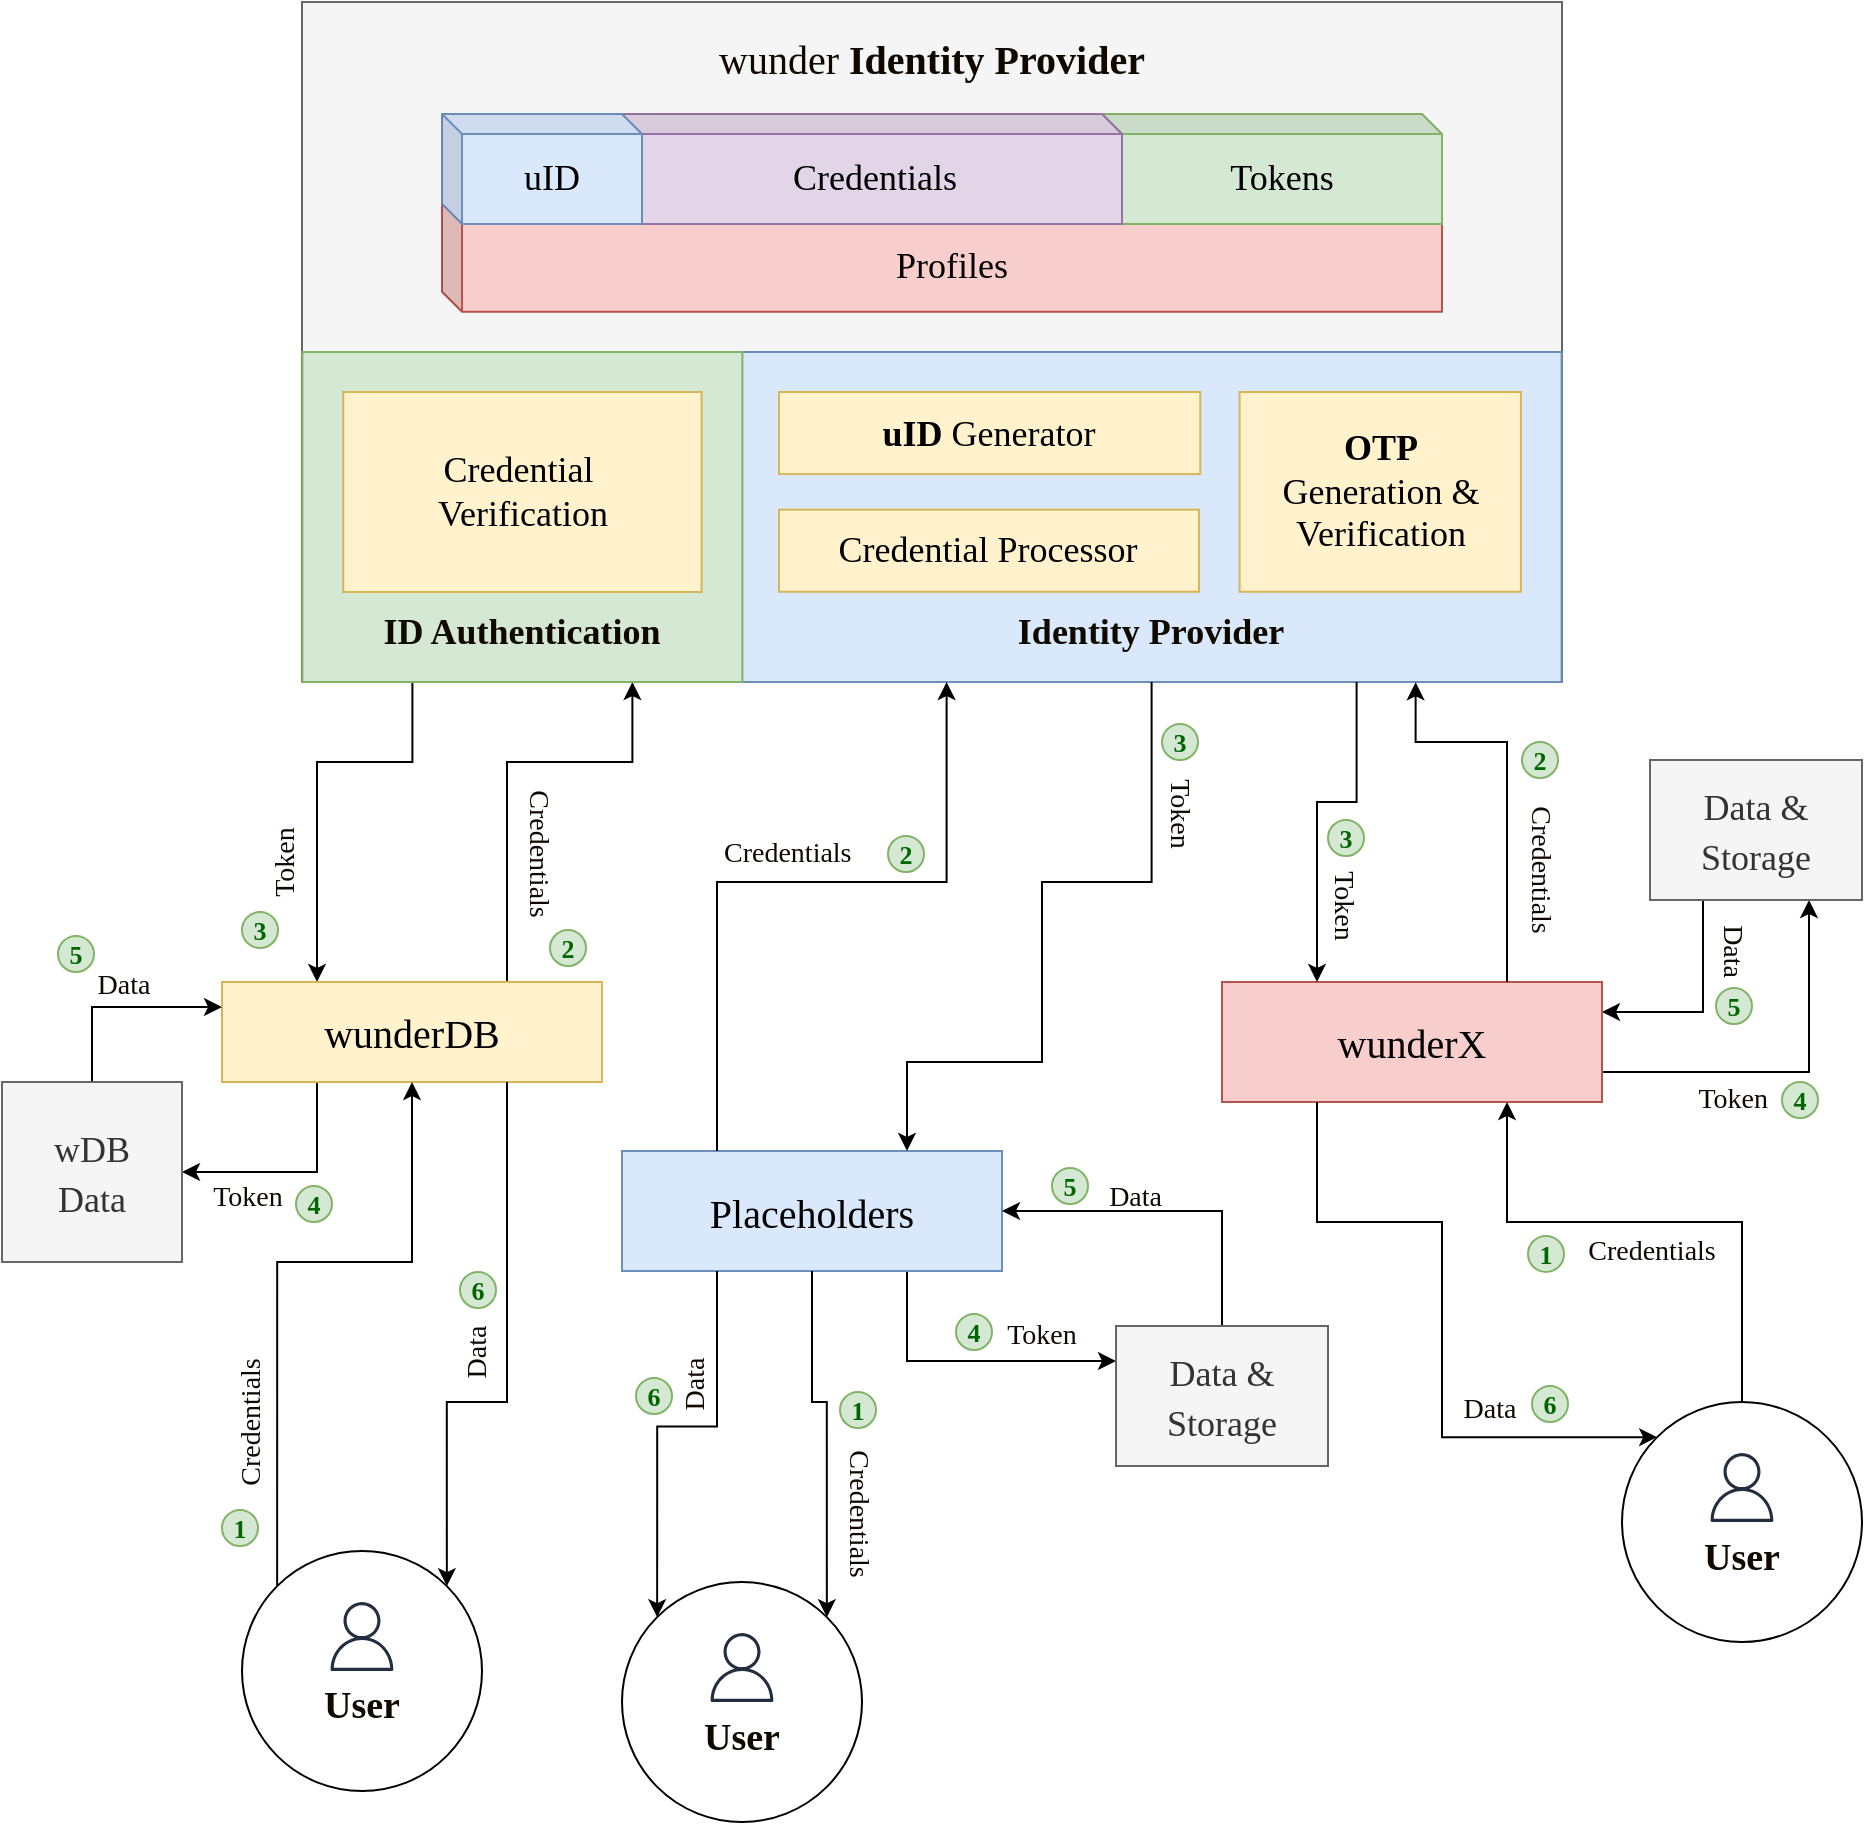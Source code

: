 <mxfile version="15.6.8" type="github">
  <diagram id="ZgDnklnv8hs0AD4zhIGA" name="Page-1">
    <mxGraphModel dx="1038" dy="579" grid="1" gridSize="10" guides="1" tooltips="1" connect="1" arrows="1" fold="1" page="0" pageScale="1" pageWidth="1100" pageHeight="850" background="none" math="0" shadow="0">
      <root>
        <mxCell id="0" />
        <mxCell id="1" parent="0" />
        <mxCell id="tGK0brASN7LOrKUB66ZN-69" style="edgeStyle=orthogonalEdgeStyle;rounded=0;orthogonalLoop=1;jettySize=auto;html=1;exitX=0.75;exitY=0;exitDx=0;exitDy=0;entryX=0.75;entryY=1;entryDx=0;entryDy=0;fontFamily=Work Sans;fontSource=https%3A%2F%2Ffonts.googleapis.com%2Fcss%3Ffamily%3DWork%2BSans;fontSize=20;fontColor=#0F0900;startArrow=none;startFill=0;" parent="1" source="tGK0brASN7LOrKUB66ZN-61" target="tGK0brASN7LOrKUB66ZN-47" edge="1">
          <mxGeometry relative="1" as="geometry">
            <Array as="points">
              <mxPoint x="413" y="450" />
              <mxPoint x="475" y="450" />
            </Array>
          </mxGeometry>
        </mxCell>
        <mxCell id="tGK0brASN7LOrKUB66ZN-75" style="edgeStyle=orthogonalEdgeStyle;rounded=0;orthogonalLoop=1;jettySize=auto;html=1;exitX=0.25;exitY=0;exitDx=0;exitDy=0;entryX=0.25;entryY=1;entryDx=0;entryDy=0;fontFamily=Work Sans;fontSource=https%3A%2F%2Ffonts.googleapis.com%2Fcss%3Ffamily%3DWork%2BSans;fontSize=20;fontColor=#0F0900;startArrow=classic;startFill=1;endArrow=none;endFill=0;" parent="1" source="tGK0brASN7LOrKUB66ZN-61" target="tGK0brASN7LOrKUB66ZN-47" edge="1">
          <mxGeometry relative="1" as="geometry">
            <Array as="points">
              <mxPoint x="318" y="450" />
              <mxPoint x="365" y="450" />
            </Array>
          </mxGeometry>
        </mxCell>
        <mxCell id="tGK0brASN7LOrKUB66ZN-87" style="edgeStyle=orthogonalEdgeStyle;rounded=0;orthogonalLoop=1;jettySize=auto;html=1;exitX=0.25;exitY=1;exitDx=0;exitDy=0;entryX=1;entryY=0.5;entryDx=0;entryDy=0;fontFamily=Work Sans;fontSource=https%3A%2F%2Ffonts.googleapis.com%2Fcss%3Ffamily%3DWork%2BSans;fontSize=14;fontColor=#0F0900;startArrow=none;startFill=0;endArrow=classic;endFill=1;" parent="1" source="tGK0brASN7LOrKUB66ZN-61" target="tGK0brASN7LOrKUB66ZN-86" edge="1">
          <mxGeometry relative="1" as="geometry" />
        </mxCell>
        <mxCell id="tGK0brASN7LOrKUB66ZN-61" value="wunderDB" style="rounded=0;whiteSpace=wrap;html=1;fontFamily=Work Sans;fontSource=https%3A%2F%2Ffonts.googleapis.com%2Fcss%3Ffamily%3DWork%2BSans;fontSize=20;align=center;verticalAlign=middle;fillColor=#fff2cc;strokeColor=#d6b656;" parent="1" vertex="1">
          <mxGeometry x="270" y="560" width="190" height="50" as="geometry" />
        </mxCell>
        <mxCell id="tGK0brASN7LOrKUB66ZN-92" style="edgeStyle=orthogonalEdgeStyle;rounded=0;orthogonalLoop=1;jettySize=auto;html=1;exitX=0.75;exitY=1;exitDx=0;exitDy=0;entryX=0;entryY=0.25;entryDx=0;entryDy=0;fontFamily=Work Sans;fontSource=https%3A%2F%2Ffonts.googleapis.com%2Fcss%3Ffamily%3DWork%2BSans;fontSize=18;fontColor=#0F0900;startArrow=none;startFill=0;endArrow=classic;endFill=1;" parent="1" source="tGK0brASN7LOrKUB66ZN-62" target="tGK0brASN7LOrKUB66ZN-90" edge="1">
          <mxGeometry relative="1" as="geometry" />
        </mxCell>
        <mxCell id="tGK0brASN7LOrKUB66ZN-62" value="Placeholders&lt;span style=&quot;color: rgba(0 , 0 , 0 , 0) ; font-family: monospace ; font-size: 0px&quot;&gt;%3CmxGraphModel%3E%3Croot%3E%3CmxCell%20id%3D%220%22%2F%3E%3CmxCell%20id%3D%221%22%20parent%3D%220%22%2F%3E%3CmxCell%20id%3D%222%22%20value%3D%22wunderDB%22%20style%3D%22rounded%3D0%3BwhiteSpace%3Dwrap%3Bhtml%3D1%3BfontFamily%3DWork%20Sans%3BfontSource%3Dhttps%253A%252F%252Ffonts.googleapis.com%252Fcss%253Ffamily%253DWork%252BSans%3BfontSize%3D20%3BfontColor%3D%230F0900%3Balign%3Dcenter%3BverticalAlign%3Dmiddle%3B%22%20vertex%3D%221%22%20parent%3D%221%22%3E%3CmxGeometry%20x%3D%22160%22%20y%3D%22600%22%20width%3D%22160%22%20height%3D%2260%22%20as%3D%22geometry%22%2F%3E%3C%2FmxCell%3E%3C%2Froot%3E%3C%2FmxGraphModel%3E&lt;/span&gt;" style="rounded=0;whiteSpace=wrap;html=1;fontFamily=Work Sans;fontSource=https%3A%2F%2Ffonts.googleapis.com%2Fcss%3Ffamily%3DWork%2BSans;fontSize=20;align=center;verticalAlign=middle;fillColor=#dae8fc;strokeColor=#6c8ebf;" parent="1" vertex="1">
          <mxGeometry x="470" y="644.5" width="190" height="60" as="geometry" />
        </mxCell>
        <mxCell id="tGK0brASN7LOrKUB66ZN-127" style="edgeStyle=orthogonalEdgeStyle;rounded=0;orthogonalLoop=1;jettySize=auto;html=1;exitX=1;exitY=0.25;exitDx=0;exitDy=0;entryX=0.25;entryY=1;entryDx=0;entryDy=0;fontFamily=Work Sans;fontSource=https%3A%2F%2Ffonts.googleapis.com%2Fcss%3Ffamily%3DWork%2BSans;fontSize=19;fontColor=#0F0900;startArrow=classic;startFill=1;endArrow=none;endFill=0;" parent="1" source="tGK0brASN7LOrKUB66ZN-63" target="tGK0brASN7LOrKUB66ZN-93" edge="1">
          <mxGeometry relative="1" as="geometry" />
        </mxCell>
        <mxCell id="tGK0brASN7LOrKUB66ZN-128" style="edgeStyle=orthogonalEdgeStyle;rounded=0;orthogonalLoop=1;jettySize=auto;html=1;exitX=0.75;exitY=1;exitDx=0;exitDy=0;entryX=1;entryY=0.75;entryDx=0;entryDy=0;fontFamily=Work Sans;fontSource=https%3A%2F%2Ffonts.googleapis.com%2Fcss%3Ffamily%3DWork%2BSans;fontSize=19;fontColor=#0F0900;startArrow=classic;startFill=1;endArrow=none;endFill=0;" parent="1" source="tGK0brASN7LOrKUB66ZN-93" target="tGK0brASN7LOrKUB66ZN-63" edge="1">
          <mxGeometry relative="1" as="geometry" />
        </mxCell>
        <mxCell id="tGK0brASN7LOrKUB66ZN-131" style="edgeStyle=orthogonalEdgeStyle;rounded=0;orthogonalLoop=1;jettySize=auto;html=1;exitX=0.75;exitY=1;exitDx=0;exitDy=0;entryX=0.5;entryY=0;entryDx=0;entryDy=0;fontFamily=Work Sans;fontSource=https%3A%2F%2Ffonts.googleapis.com%2Fcss%3Ffamily%3DWork%2BSans;fontSize=19;fontColor=#0F0900;startArrow=classic;startFill=1;endArrow=none;endFill=0;" parent="1" source="tGK0brASN7LOrKUB66ZN-63" target="tGK0brASN7LOrKUB66ZN-121" edge="1">
          <mxGeometry relative="1" as="geometry">
            <Array as="points">
              <mxPoint x="913" y="680" />
              <mxPoint x="1030" y="680" />
            </Array>
          </mxGeometry>
        </mxCell>
        <mxCell id="tGK0brASN7LOrKUB66ZN-63" value="wunderX" style="rounded=0;whiteSpace=wrap;html=1;fontFamily=Work Sans;fontSource=https%3A%2F%2Ffonts.googleapis.com%2Fcss%3Ffamily%3DWork%2BSans;fontSize=20;align=center;verticalAlign=middle;fillColor=#f8cecc;strokeColor=#b85450;" parent="1" vertex="1">
          <mxGeometry x="770" y="560" width="190" height="60" as="geometry" />
        </mxCell>
        <mxCell id="tGK0brASN7LOrKUB66ZN-76" value="Token" style="text;html=1;strokeColor=none;fillColor=none;align=center;verticalAlign=middle;whiteSpace=wrap;rounded=0;fontFamily=Work Sans;fontSource=https%3A%2F%2Ffonts.googleapis.com%2Fcss%3Ffamily%3DWork%2BSans;fontSize=14;fontColor=#0F0900;rotation=0;direction=east;horizontal=0;fontStyle=0" parent="1" vertex="1">
          <mxGeometry x="287" y="460" width="30" height="80" as="geometry" />
        </mxCell>
        <mxCell id="tGK0brASN7LOrKUB66ZN-78" value="" style="group" parent="1" vertex="1" connectable="0">
          <mxGeometry x="310" y="70" width="630" height="340" as="geometry" />
        </mxCell>
        <mxCell id="tGK0brASN7LOrKUB66ZN-58" value="" style="rounded=0;whiteSpace=wrap;html=1;fontFamily=Work Sans;fontSource=https%3A%2F%2Ffonts.googleapis.com%2Fcss%3Ffamily%3DWork%2BSans;fontSize=18;align=center;verticalAlign=middle;fillColor=#f5f5f5;fontColor=#333333;strokeColor=#666666;" parent="tGK0brASN7LOrKUB66ZN-78" vertex="1">
          <mxGeometry width="630" height="340" as="geometry" />
        </mxCell>
        <mxCell id="tGK0brASN7LOrKUB66ZN-28" value="" style="group" parent="tGK0brASN7LOrKUB66ZN-78" vertex="1" connectable="0">
          <mxGeometry x="70" y="56" width="505" height="100" as="geometry" />
        </mxCell>
        <mxCell id="tGK0brASN7LOrKUB66ZN-2" value="Profiles" style="shape=cube;whiteSpace=wrap;html=1;boundedLbl=1;backgroundOutline=1;darkOpacity=0.05;darkOpacity2=0.1;fontFamily=Work Sans;fontSource=https%3A%2F%2Ffonts.googleapis.com%2Fcss%3Ffamily%3DWork%2BSans;fontSize=18;size=10;fillColor=#f8cecc;strokeColor=#b85450;" parent="tGK0brASN7LOrKUB66ZN-28" vertex="1">
          <mxGeometry y="43.956" width="500.0" height="54.945" as="geometry" />
        </mxCell>
        <mxCell id="tGK0brASN7LOrKUB66ZN-77" value="Tokens" style="shape=cube;whiteSpace=wrap;html=1;boundedLbl=1;backgroundOutline=1;darkOpacity=0.05;darkOpacity2=0.1;fontFamily=Work Sans;fontSource=https%3A%2F%2Ffonts.googleapis.com%2Fcss%3Ffamily%3DWork%2BSans;fontSize=18;size=10;fillColor=#d5e8d4;strokeColor=#82b366;" parent="tGK0brASN7LOrKUB66ZN-28" vertex="1">
          <mxGeometry x="330" width="170" height="54.95" as="geometry" />
        </mxCell>
        <mxCell id="tGK0brASN7LOrKUB66ZN-26" value="Credentials" style="shape=cube;whiteSpace=wrap;html=1;boundedLbl=1;backgroundOutline=1;darkOpacity=0.05;darkOpacity2=0.1;fontFamily=Work Sans;fontSource=https%3A%2F%2Ffonts.googleapis.com%2Fcss%3Ffamily%3DWork%2BSans;fontSize=18;size=10;fillColor=#e1d5e7;strokeColor=#9673a6;" parent="tGK0brASN7LOrKUB66ZN-28" vertex="1">
          <mxGeometry x="83.34" width="256.66" height="54.95" as="geometry" />
        </mxCell>
        <mxCell id="tGK0brASN7LOrKUB66ZN-25" value="uID" style="shape=cube;whiteSpace=wrap;html=1;boundedLbl=1;backgroundOutline=1;darkOpacity=0.05;darkOpacity2=0.1;fontFamily=Work Sans;fontSource=https%3A%2F%2Ffonts.googleapis.com%2Fcss%3Ffamily%3DWork%2BSans;fontSize=18;size=10;fillColor=#dae8fc;strokeColor=#6c8ebf;" parent="tGK0brASN7LOrKUB66ZN-28" vertex="1">
          <mxGeometry width="100" height="54.95" as="geometry" />
        </mxCell>
        <mxCell id="tGK0brASN7LOrKUB66ZN-59" value="wunder &lt;b&gt;Identity Provider&lt;/b&gt;" style="text;html=1;strokeColor=none;fillColor=none;align=center;verticalAlign=middle;whiteSpace=wrap;rounded=0;fontFamily=Work Sans;fontSource=https%3A%2F%2Ffonts.googleapis.com%2Fcss%3Ffamily%3DWork%2BSans;fontSize=20;fontColor=#0F0900;fontStyle=0" parent="tGK0brASN7LOrKUB66ZN-78" vertex="1">
          <mxGeometry x="170" y="13" width="290" height="30" as="geometry" />
        </mxCell>
        <mxCell id="tGK0brASN7LOrKUB66ZN-67" value="" style="group" parent="tGK0brASN7LOrKUB66ZN-78" vertex="1" connectable="0">
          <mxGeometry x="0.2" y="175" width="629.6" height="165" as="geometry" />
        </mxCell>
        <mxCell id="tGK0brASN7LOrKUB66ZN-65" value="" style="group" parent="tGK0brASN7LOrKUB66ZN-67" vertex="1" connectable="0">
          <mxGeometry x="219.6" width="410" height="165" as="geometry" />
        </mxCell>
        <mxCell id="tGK0brASN7LOrKUB66ZN-31" value="" style="rounded=0;whiteSpace=wrap;html=1;fontFamily=Work Sans;fontSource=https%3A%2F%2Ffonts.googleapis.com%2Fcss%3Ffamily%3DWork%2BSans;fontSize=18;align=center;verticalAlign=middle;fillColor=#dae8fc;strokeColor=#6c8ebf;" parent="tGK0brASN7LOrKUB66ZN-65" vertex="1">
          <mxGeometry width="410" height="165" as="geometry" />
        </mxCell>
        <mxCell id="tGK0brASN7LOrKUB66ZN-1" value="&lt;font style=&quot;font-size: 18px&quot;&gt;&lt;b&gt;uID &lt;/b&gt;Generator&lt;/font&gt;" style="rounded=1;whiteSpace=wrap;html=1;fontSize=13;fontFamily=Work Sans;fontSource=https%3A%2F%2Ffonts.googleapis.com%2Fcss%3Ffamily%3DWork%2BSans;fillColor=#fff2cc;strokeColor=#d6b656;arcSize=0;" parent="tGK0brASN7LOrKUB66ZN-65" vertex="1">
          <mxGeometry x="18.68" y="20" width="210.66" height="41.03" as="geometry" />
        </mxCell>
        <mxCell id="tGK0brASN7LOrKUB66ZN-34" value="&lt;span&gt;Credential Processor&lt;/span&gt;" style="rounded=0;whiteSpace=wrap;html=1;fontFamily=Work Sans;fontSource=https%3A%2F%2Ffonts.googleapis.com%2Fcss%3Ffamily%3DWork%2BSans;fontSize=18;align=center;verticalAlign=middle;fillColor=#fff2cc;strokeColor=#d6b656;fontStyle=0" parent="tGK0brASN7LOrKUB66ZN-65" vertex="1">
          <mxGeometry x="18.68" y="78.84" width="210" height="41.03" as="geometry" />
        </mxCell>
        <mxCell id="tGK0brASN7LOrKUB66ZN-36" value="Identity Provider" style="text;html=1;strokeColor=none;fillColor=none;align=center;verticalAlign=middle;whiteSpace=wrap;rounded=0;fontFamily=Work Sans;fontSource=https%3A%2F%2Ffonts.googleapis.com%2Fcss%3Ffamily%3DWork%2BSans;fontSize=18;fontColor=#0F0900;fontStyle=1" parent="tGK0brASN7LOrKUB66ZN-65" vertex="1">
          <mxGeometry x="19.34" y="128.49" width="371.32" height="22.51" as="geometry" />
        </mxCell>
        <mxCell id="tGK0brASN7LOrKUB66ZN-64" value="&lt;span&gt;&lt;b&gt;OTP&lt;br&gt;&lt;/b&gt;Generation &amp;amp; Verification&lt;br&gt;&lt;/span&gt;" style="rounded=0;whiteSpace=wrap;html=1;fontFamily=Work Sans;fontSource=https%3A%2F%2Ffonts.googleapis.com%2Fcss%3Ffamily%3DWork%2BSans;fontSize=18;align=center;verticalAlign=middle;fillColor=#fff2cc;strokeColor=#d6b656;fontStyle=0" parent="tGK0brASN7LOrKUB66ZN-65" vertex="1">
          <mxGeometry x="249" y="20" width="140.66" height="99.87" as="geometry" />
        </mxCell>
        <mxCell id="tGK0brASN7LOrKUB66ZN-66" value="" style="group" parent="tGK0brASN7LOrKUB66ZN-67" vertex="1" connectable="0">
          <mxGeometry width="220" height="165" as="geometry" />
        </mxCell>
        <mxCell id="tGK0brASN7LOrKUB66ZN-47" value="" style="rounded=0;whiteSpace=wrap;html=1;fontFamily=Work Sans;fontSource=https%3A%2F%2Ffonts.googleapis.com%2Fcss%3Ffamily%3DWork%2BSans;fontSize=18;align=center;verticalAlign=middle;fillColor=#d5e8d4;strokeColor=#82b366;" parent="tGK0brASN7LOrKUB66ZN-66" vertex="1">
          <mxGeometry width="220" height="165" as="geometry" />
        </mxCell>
        <mxCell id="tGK0brASN7LOrKUB66ZN-49" value="&lt;span&gt;Credential&amp;nbsp;&lt;br&gt;Verification&lt;br&gt;&lt;/span&gt;" style="rounded=0;whiteSpace=wrap;html=1;fontFamily=Work Sans;fontSource=https%3A%2F%2Ffonts.googleapis.com%2Fcss%3Ffamily%3DWork%2BSans;fontSize=18;align=center;verticalAlign=middle;fillColor=#fff2cc;strokeColor=#d6b656;fontStyle=0" parent="tGK0brASN7LOrKUB66ZN-66" vertex="1">
          <mxGeometry x="20.4" y="20" width="179.2" height="100" as="geometry" />
        </mxCell>
        <mxCell id="tGK0brASN7LOrKUB66ZN-50" value="ID Authentication" style="text;html=1;strokeColor=none;fillColor=none;align=center;verticalAlign=middle;whiteSpace=wrap;rounded=0;fontFamily=Work Sans;fontSource=https%3A%2F%2Ffonts.googleapis.com%2Fcss%3Ffamily%3DWork%2BSans;fontSize=18;fontColor=#0F0900;fontStyle=1" parent="tGK0brASN7LOrKUB66ZN-66" vertex="1">
          <mxGeometry x="18.88" y="128.49" width="182.24" height="22.51" as="geometry" />
        </mxCell>
        <mxCell id="tGK0brASN7LOrKUB66ZN-79" value="Credentials" style="text;html=1;strokeColor=none;fillColor=none;align=center;verticalAlign=middle;whiteSpace=wrap;rounded=0;fontFamily=Work Sans;fontSource=https%3A%2F%2Ffonts.googleapis.com%2Fcss%3Ffamily%3DWork%2BSans;fontSize=14;fontColor=#0F0900;rotation=-180;direction=west;horizontal=0;fontStyle=0;" parent="1" vertex="1">
          <mxGeometry x="413" y="458" width="30" height="76" as="geometry" />
        </mxCell>
        <mxCell id="tGK0brASN7LOrKUB66ZN-80" value="Credentials" style="text;html=1;strokeColor=none;fillColor=none;align=left;verticalAlign=middle;whiteSpace=wrap;rounded=0;fontFamily=Work Sans;fontSource=https%3A%2F%2Ffonts.googleapis.com%2Fcss%3Ffamily%3DWork%2BSans;fontSize=14;fontColor=#0F0900;rotation=90;direction=west;horizontal=0;fontStyle=0;" parent="1" vertex="1">
          <mxGeometry x="554" y="446" width="30" height="100" as="geometry" />
        </mxCell>
        <mxCell id="tGK0brASN7LOrKUB66ZN-81" value="Token" style="text;html=1;strokeColor=none;fillColor=none;align=center;verticalAlign=middle;whiteSpace=wrap;rounded=0;fontFamily=Work Sans;fontSource=https%3A%2F%2Ffonts.googleapis.com%2Fcss%3Ffamily%3DWork%2BSans;fontSize=14;fontColor=#0F0900;rotation=-180;direction=east;horizontal=0;fontStyle=0" parent="1" vertex="1">
          <mxGeometry x="734" y="446" width="30" height="59" as="geometry" />
        </mxCell>
        <mxCell id="tGK0brASN7LOrKUB66ZN-84" value="Token" style="text;html=1;strokeColor=none;fillColor=none;align=center;verticalAlign=middle;whiteSpace=wrap;rounded=0;fontFamily=Work Sans;fontSource=https%3A%2F%2Ffonts.googleapis.com%2Fcss%3Ffamily%3DWork%2BSans;fontSize=14;fontColor=#0F0900;rotation=-180;direction=east;horizontal=0;fontStyle=0" parent="1" vertex="1">
          <mxGeometry x="816" y="492" width="30" height="59" as="geometry" />
        </mxCell>
        <mxCell id="tGK0brASN7LOrKUB66ZN-85" value="Credentials" style="text;html=1;strokeColor=none;fillColor=none;align=center;verticalAlign=middle;whiteSpace=wrap;rounded=0;fontFamily=Work Sans;fontSource=https%3A%2F%2Ffonts.googleapis.com%2Fcss%3Ffamily%3DWork%2BSans;fontSize=14;fontColor=#0F0900;rotation=-180;direction=west;horizontal=0;fontStyle=0;" parent="1" vertex="1">
          <mxGeometry x="914" y="462" width="30" height="84" as="geometry" />
        </mxCell>
        <mxCell id="tGK0brASN7LOrKUB66ZN-89" style="edgeStyle=orthogonalEdgeStyle;rounded=0;orthogonalLoop=1;jettySize=auto;html=1;exitX=0.5;exitY=0;exitDx=0;exitDy=0;entryX=0;entryY=0.25;entryDx=0;entryDy=0;fontFamily=Work Sans;fontSource=https%3A%2F%2Ffonts.googleapis.com%2Fcss%3Ffamily%3DWork%2BSans;fontSize=14;fontColor=#0F0900;startArrow=none;startFill=0;endArrow=classic;endFill=1;" parent="1" source="tGK0brASN7LOrKUB66ZN-86" target="tGK0brASN7LOrKUB66ZN-61" edge="1">
          <mxGeometry relative="1" as="geometry" />
        </mxCell>
        <mxCell id="tGK0brASN7LOrKUB66ZN-86" value="&lt;font style=&quot;font-size: 18px&quot;&gt;wDB&lt;br&gt;Data&lt;/font&gt;" style="rounded=0;whiteSpace=wrap;html=1;fontFamily=Work Sans;fontSource=https%3A%2F%2Ffonts.googleapis.com%2Fcss%3Ffamily%3DWork%2BSans;fontSize=20;align=center;verticalAlign=middle;fillColor=#f5f5f5;strokeColor=#666666;fontColor=#333333;" parent="1" vertex="1">
          <mxGeometry x="160" y="610" width="90" height="90" as="geometry" />
        </mxCell>
        <mxCell id="tGK0brASN7LOrKUB66ZN-91" style="edgeStyle=orthogonalEdgeStyle;rounded=0;orthogonalLoop=1;jettySize=auto;html=1;exitX=0.5;exitY=0;exitDx=0;exitDy=0;entryX=1;entryY=0.5;entryDx=0;entryDy=0;fontFamily=Work Sans;fontSource=https%3A%2F%2Ffonts.googleapis.com%2Fcss%3Ffamily%3DWork%2BSans;fontSize=18;fontColor=#0F0900;startArrow=none;startFill=0;endArrow=classic;endFill=1;" parent="1" source="tGK0brASN7LOrKUB66ZN-90" target="tGK0brASN7LOrKUB66ZN-62" edge="1">
          <mxGeometry relative="1" as="geometry" />
        </mxCell>
        <mxCell id="tGK0brASN7LOrKUB66ZN-90" value="&lt;span style=&quot;font-size: 18px&quot;&gt;Data &amp;amp;&lt;br&gt;Storage&lt;br&gt;&lt;/span&gt;" style="rounded=0;whiteSpace=wrap;html=1;fontFamily=Work Sans;fontSource=https%3A%2F%2Ffonts.googleapis.com%2Fcss%3Ffamily%3DWork%2BSans;fontSize=20;align=center;verticalAlign=middle;fillColor=#f5f5f5;strokeColor=#666666;fontColor=#333333;" parent="1" vertex="1">
          <mxGeometry x="717" y="732" width="106" height="70" as="geometry" />
        </mxCell>
        <mxCell id="tGK0brASN7LOrKUB66ZN-93" value="&lt;span style=&quot;font-size: 18px&quot;&gt;Data &amp;amp;&lt;br&gt;Storage&lt;br&gt;&lt;/span&gt;" style="rounded=0;whiteSpace=wrap;html=1;fontFamily=Work Sans;fontSource=https%3A%2F%2Ffonts.googleapis.com%2Fcss%3Ffamily%3DWork%2BSans;fontSize=20;align=center;verticalAlign=middle;fillColor=#f5f5f5;strokeColor=#666666;fontColor=#333333;" parent="1" vertex="1">
          <mxGeometry x="984" y="449" width="106" height="70" as="geometry" />
        </mxCell>
        <mxCell id="tGK0brASN7LOrKUB66ZN-98" style="edgeStyle=orthogonalEdgeStyle;rounded=0;orthogonalLoop=1;jettySize=auto;html=1;exitX=0;exitY=0;exitDx=0;exitDy=0;entryX=0.5;entryY=1;entryDx=0;entryDy=0;fontFamily=Work Sans;fontSource=https%3A%2F%2Ffonts.googleapis.com%2Fcss%3Ffamily%3DWork%2BSans;fontSize=18;fontColor=#0F0900;startArrow=none;startFill=0;endArrow=classic;endFill=1;" parent="1" source="tGK0brASN7LOrKUB66ZN-96" target="tGK0brASN7LOrKUB66ZN-61" edge="1">
          <mxGeometry relative="1" as="geometry">
            <Array as="points">
              <mxPoint x="298" y="700" />
              <mxPoint x="365" y="700" />
            </Array>
          </mxGeometry>
        </mxCell>
        <mxCell id="tGK0brASN7LOrKUB66ZN-100" style="edgeStyle=orthogonalEdgeStyle;rounded=0;orthogonalLoop=1;jettySize=auto;html=1;exitX=1;exitY=0;exitDx=0;exitDy=0;entryX=0.75;entryY=1;entryDx=0;entryDy=0;fontFamily=Work Sans;fontSource=https%3A%2F%2Ffonts.googleapis.com%2Fcss%3Ffamily%3DWork%2BSans;fontSize=18;fontColor=#0F0900;startArrow=classic;startFill=1;endArrow=none;endFill=0;" parent="1" source="tGK0brASN7LOrKUB66ZN-96" target="tGK0brASN7LOrKUB66ZN-61" edge="1">
          <mxGeometry relative="1" as="geometry">
            <Array as="points">
              <mxPoint x="382" y="770" />
              <mxPoint x="413" y="770" />
            </Array>
          </mxGeometry>
        </mxCell>
        <mxCell id="tGK0brASN7LOrKUB66ZN-104" value="Credentials" style="text;html=1;strokeColor=none;fillColor=none;align=center;verticalAlign=middle;whiteSpace=wrap;rounded=0;fontFamily=Work Sans;fontSource=https%3A%2F%2Ffonts.googleapis.com%2Fcss%3Ffamily%3DWork%2BSans;fontSize=14;fontColor=#0F0900;rotation=0;direction=west;horizontal=0;fontStyle=0;" parent="1" vertex="1">
          <mxGeometry x="270" y="730" width="30" height="100" as="geometry" />
        </mxCell>
        <mxCell id="tGK0brASN7LOrKUB66ZN-105" value="Token" style="text;html=1;strokeColor=none;fillColor=none;align=center;verticalAlign=middle;whiteSpace=wrap;rounded=0;fontFamily=Work Sans;fontSource=https%3A%2F%2Ffonts.googleapis.com%2Fcss%3Ffamily%3DWork%2BSans;fontSize=14;fontColor=#0F0900;rotation=90;direction=east;horizontal=0;fontStyle=0" parent="1" vertex="1">
          <mxGeometry x="268" y="644" width="30" height="48" as="geometry" />
        </mxCell>
        <mxCell id="tGK0brASN7LOrKUB66ZN-106" value="Data" style="text;html=1;strokeColor=none;fillColor=none;align=center;verticalAlign=middle;whiteSpace=wrap;rounded=0;fontFamily=Work Sans;fontSource=https%3A%2F%2Ffonts.googleapis.com%2Fcss%3Ffamily%3DWork%2BSans;fontSize=14;fontColor=#0F0900;rotation=0;direction=west;horizontal=0;fontStyle=0;" parent="1" vertex="1">
          <mxGeometry x="383" y="720" width="30" height="50" as="geometry" />
        </mxCell>
        <mxCell id="tGK0brASN7LOrKUB66ZN-107" value="Data" style="text;html=1;strokeColor=none;fillColor=none;align=center;verticalAlign=middle;whiteSpace=wrap;rounded=0;fontFamily=Work Sans;fontSource=https%3A%2F%2Ffonts.googleapis.com%2Fcss%3Ffamily%3DWork%2BSans;fontSize=14;fontColor=#0F0900;rotation=90;direction=west;horizontal=0;fontStyle=0;" parent="1" vertex="1">
          <mxGeometry x="206" y="537" width="30" height="50" as="geometry" />
        </mxCell>
        <mxCell id="tGK0brASN7LOrKUB66ZN-108" value="" style="group" parent="1" vertex="1" connectable="0">
          <mxGeometry x="280" y="844.5" width="120" height="120" as="geometry" />
        </mxCell>
        <mxCell id="tGK0brASN7LOrKUB66ZN-96" value="" style="ellipse;whiteSpace=wrap;html=1;aspect=fixed;fontFamily=Work Sans;fontSource=https%3A%2F%2Ffonts.googleapis.com%2Fcss%3Ffamily%3DWork%2BSans;fontSize=18;fontColor=#0F0900;align=center;verticalAlign=middle;" parent="tGK0brASN7LOrKUB66ZN-108" vertex="1">
          <mxGeometry width="120" height="120" as="geometry" />
        </mxCell>
        <mxCell id="tGK0brASN7LOrKUB66ZN-97" value="" style="sketch=0;outlineConnect=0;fontColor=#232F3E;gradientColor=none;fillColor=#232F3E;strokeColor=none;dashed=0;verticalLabelPosition=bottom;verticalAlign=top;align=center;html=1;fontSize=12;fontStyle=0;aspect=fixed;pointerEvents=1;shape=mxgraph.aws4.user;fontFamily=Work Sans;fontSource=https%3A%2F%2Ffonts.googleapis.com%2Fcss%3Ffamily%3DWork%2BSans;" parent="tGK0brASN7LOrKUB66ZN-108" vertex="1">
          <mxGeometry x="42.75" y="25.5" width="34.5" height="34.5" as="geometry" />
        </mxCell>
        <mxCell id="tGK0brASN7LOrKUB66ZN-102" value="User" style="text;html=1;strokeColor=none;fillColor=none;align=center;verticalAlign=middle;whiteSpace=wrap;rounded=0;fontFamily=Work Sans;fontSource=https%3A%2F%2Ffonts.googleapis.com%2Fcss%3Ffamily%3DWork%2BSans;fontSize=19;fontColor=#0F0900;fontStyle=1" parent="tGK0brASN7LOrKUB66ZN-108" vertex="1">
          <mxGeometry x="30" y="62.5" width="60" height="30" as="geometry" />
        </mxCell>
        <mxCell id="tGK0brASN7LOrKUB66ZN-109" value="" style="group" parent="1" vertex="1" connectable="0">
          <mxGeometry x="470" y="860" width="120" height="120" as="geometry" />
        </mxCell>
        <mxCell id="tGK0brASN7LOrKUB66ZN-110" value="" style="ellipse;whiteSpace=wrap;html=1;aspect=fixed;fontFamily=Work Sans;fontSource=https%3A%2F%2Ffonts.googleapis.com%2Fcss%3Ffamily%3DWork%2BSans;fontSize=18;fontColor=#0F0900;align=center;verticalAlign=middle;" parent="tGK0brASN7LOrKUB66ZN-109" vertex="1">
          <mxGeometry width="120" height="120" as="geometry" />
        </mxCell>
        <mxCell id="tGK0brASN7LOrKUB66ZN-111" value="" style="sketch=0;outlineConnect=0;fontColor=#232F3E;gradientColor=none;fillColor=#232F3E;strokeColor=none;dashed=0;verticalLabelPosition=bottom;verticalAlign=top;align=center;html=1;fontSize=12;fontStyle=0;aspect=fixed;pointerEvents=1;shape=mxgraph.aws4.user;fontFamily=Work Sans;fontSource=https%3A%2F%2Ffonts.googleapis.com%2Fcss%3Ffamily%3DWork%2BSans;" parent="tGK0brASN7LOrKUB66ZN-109" vertex="1">
          <mxGeometry x="42.75" y="25.5" width="34.5" height="34.5" as="geometry" />
        </mxCell>
        <mxCell id="tGK0brASN7LOrKUB66ZN-112" value="User" style="text;html=1;strokeColor=none;fillColor=none;align=center;verticalAlign=middle;whiteSpace=wrap;rounded=0;fontFamily=Work Sans;fontSource=https%3A%2F%2Ffonts.googleapis.com%2Fcss%3Ffamily%3DWork%2BSans;fontSize=19;fontColor=#0F0900;fontStyle=1" parent="tGK0brASN7LOrKUB66ZN-109" vertex="1">
          <mxGeometry x="30" y="62.5" width="60" height="30" as="geometry" />
        </mxCell>
        <mxCell id="tGK0brASN7LOrKUB66ZN-113" style="edgeStyle=orthogonalEdgeStyle;rounded=0;orthogonalLoop=1;jettySize=auto;html=1;exitX=0;exitY=0;exitDx=0;exitDy=0;entryX=0.25;entryY=1;entryDx=0;entryDy=0;fontFamily=Work Sans;fontSource=https%3A%2F%2Ffonts.googleapis.com%2Fcss%3Ffamily%3DWork%2BSans;fontSize=19;fontColor=#0F0900;startArrow=classic;startFill=1;endArrow=none;endFill=0;" parent="1" source="tGK0brASN7LOrKUB66ZN-110" target="tGK0brASN7LOrKUB66ZN-62" edge="1">
          <mxGeometry relative="1" as="geometry" />
        </mxCell>
        <mxCell id="tGK0brASN7LOrKUB66ZN-115" value="Credentials" style="text;html=1;strokeColor=none;fillColor=none;align=center;verticalAlign=middle;whiteSpace=wrap;rounded=0;fontFamily=Work Sans;fontSource=https%3A%2F%2Ffonts.googleapis.com%2Fcss%3Ffamily%3DWork%2BSans;fontSize=14;fontColor=#0F0900;rotation=-180;direction=west;horizontal=0;fontStyle=0;" parent="1" vertex="1">
          <mxGeometry x="573" y="781" width="30" height="90" as="geometry" />
        </mxCell>
        <mxCell id="tGK0brASN7LOrKUB66ZN-116" value="Data" style="text;html=1;strokeColor=none;fillColor=none;align=center;verticalAlign=middle;whiteSpace=wrap;rounded=0;fontFamily=Work Sans;fontSource=https%3A%2F%2Ffonts.googleapis.com%2Fcss%3Ffamily%3DWork%2BSans;fontSize=14;fontColor=#0F0900;rotation=0;direction=west;horizontal=0;fontStyle=0;" parent="1" vertex="1">
          <mxGeometry x="492" y="736" width="30" height="50" as="geometry" />
        </mxCell>
        <mxCell id="tGK0brASN7LOrKUB66ZN-117" value="Data" style="text;html=1;strokeColor=none;fillColor=none;align=right;verticalAlign=middle;whiteSpace=wrap;rounded=0;fontFamily=Work Sans;fontSource=https%3A%2F%2Ffonts.googleapis.com%2Fcss%3Ffamily%3DWork%2BSans;fontSize=14;fontColor=#0F0900;rotation=90;direction=west;horizontal=0;fontStyle=0;" parent="1" vertex="1">
          <mxGeometry x="708" y="649" width="30" height="37" as="geometry" />
        </mxCell>
        <mxCell id="tGK0brASN7LOrKUB66ZN-119" value="Token" style="text;html=1;strokeColor=none;fillColor=none;align=center;verticalAlign=middle;whiteSpace=wrap;rounded=0;fontFamily=Work Sans;fontSource=https%3A%2F%2Ffonts.googleapis.com%2Fcss%3Ffamily%3DWork%2BSans;fontSize=14;fontColor=#0F0900;rotation=90;direction=east;horizontal=0;fontStyle=0" parent="1" vertex="1">
          <mxGeometry x="665" y="712" width="30" height="50" as="geometry" />
        </mxCell>
        <mxCell id="tGK0brASN7LOrKUB66ZN-120" value="" style="group" parent="1" vertex="1" connectable="0">
          <mxGeometry x="970" y="770" width="120" height="120" as="geometry" />
        </mxCell>
        <mxCell id="tGK0brASN7LOrKUB66ZN-121" value="" style="ellipse;whiteSpace=wrap;html=1;aspect=fixed;fontFamily=Work Sans;fontSource=https%3A%2F%2Ffonts.googleapis.com%2Fcss%3Ffamily%3DWork%2BSans;fontSize=18;fontColor=#0F0900;align=center;verticalAlign=middle;" parent="tGK0brASN7LOrKUB66ZN-120" vertex="1">
          <mxGeometry width="120" height="120" as="geometry" />
        </mxCell>
        <mxCell id="tGK0brASN7LOrKUB66ZN-122" value="" style="sketch=0;outlineConnect=0;fontColor=#232F3E;gradientColor=none;fillColor=#232F3E;strokeColor=none;dashed=0;verticalLabelPosition=bottom;verticalAlign=top;align=center;html=1;fontSize=12;fontStyle=0;aspect=fixed;pointerEvents=1;shape=mxgraph.aws4.user;fontFamily=Work Sans;fontSource=https%3A%2F%2Ffonts.googleapis.com%2Fcss%3Ffamily%3DWork%2BSans;" parent="tGK0brASN7LOrKUB66ZN-120" vertex="1">
          <mxGeometry x="42.75" y="25.5" width="34.5" height="34.5" as="geometry" />
        </mxCell>
        <mxCell id="tGK0brASN7LOrKUB66ZN-123" value="User" style="text;html=1;strokeColor=none;fillColor=none;align=center;verticalAlign=middle;whiteSpace=wrap;rounded=0;fontFamily=Work Sans;fontSource=https%3A%2F%2Ffonts.googleapis.com%2Fcss%3Ffamily%3DWork%2BSans;fontSize=19;fontColor=#0F0900;fontStyle=1" parent="tGK0brASN7LOrKUB66ZN-120" vertex="1">
          <mxGeometry x="30" y="62.5" width="60" height="30" as="geometry" />
        </mxCell>
        <mxCell id="tGK0brASN7LOrKUB66ZN-124" style="edgeStyle=orthogonalEdgeStyle;rounded=0;orthogonalLoop=1;jettySize=auto;html=1;exitX=0;exitY=0;exitDx=0;exitDy=0;entryX=0.25;entryY=1;entryDx=0;entryDy=0;fontFamily=Work Sans;fontSource=https%3A%2F%2Ffonts.googleapis.com%2Fcss%3Ffamily%3DWork%2BSans;fontSize=19;fontColor=#0F0900;startArrow=classic;startFill=1;endArrow=none;endFill=0;" parent="1" source="tGK0brASN7LOrKUB66ZN-121" target="tGK0brASN7LOrKUB66ZN-63" edge="1">
          <mxGeometry relative="1" as="geometry">
            <Array as="points">
              <mxPoint x="880" y="788" />
              <mxPoint x="880" y="680" />
              <mxPoint x="818" y="680" />
            </Array>
          </mxGeometry>
        </mxCell>
        <mxCell id="tGK0brASN7LOrKUB66ZN-129" value="Data" style="text;html=1;strokeColor=none;fillColor=none;align=right;verticalAlign=middle;whiteSpace=wrap;rounded=0;fontFamily=Work Sans;fontSource=https%3A%2F%2Ffonts.googleapis.com%2Fcss%3Ffamily%3DWork%2BSans;fontSize=14;fontColor=#0F0900;rotation=-180;direction=west;horizontal=0;fontStyle=0;" parent="1" vertex="1">
          <mxGeometry x="1010" y="527" width="30" height="33" as="geometry" />
        </mxCell>
        <mxCell id="tGK0brASN7LOrKUB66ZN-132" value="Token" style="text;html=1;strokeColor=none;fillColor=none;align=right;verticalAlign=middle;whiteSpace=wrap;rounded=0;fontFamily=Work Sans;fontSource=https%3A%2F%2Ffonts.googleapis.com%2Fcss%3Ffamily%3DWork%2BSans;fontSize=14;fontColor=#0F0900;rotation=90;direction=east;horizontal=0;fontStyle=0" parent="1" vertex="1">
          <mxGeometry x="1000" y="589" width="30" height="60" as="geometry" />
        </mxCell>
        <mxCell id="tGK0brASN7LOrKUB66ZN-133" value="Credentials" style="text;html=1;strokeColor=none;fillColor=none;align=center;verticalAlign=middle;whiteSpace=wrap;rounded=0;fontFamily=Work Sans;fontSource=https%3A%2F%2Ffonts.googleapis.com%2Fcss%3Ffamily%3DWork%2BSans;fontSize=14;fontColor=#0F0900;rotation=90;direction=west;horizontal=0;fontStyle=0;" parent="1" vertex="1">
          <mxGeometry x="970" y="650" width="30" height="90" as="geometry" />
        </mxCell>
        <mxCell id="tGK0brASN7LOrKUB66ZN-134" value="Data" style="text;html=1;strokeColor=none;fillColor=none;align=center;verticalAlign=middle;whiteSpace=wrap;rounded=0;fontFamily=Work Sans;fontSource=https%3A%2F%2Ffonts.googleapis.com%2Fcss%3Ffamily%3DWork%2BSans;fontSize=14;fontColor=#0F0900;rotation=90;direction=west;horizontal=0;fontStyle=0;" parent="1" vertex="1">
          <mxGeometry x="889" y="749" width="30" height="50" as="geometry" />
        </mxCell>
        <mxCell id="tGK0brASN7LOrKUB66ZN-70" style="edgeStyle=orthogonalEdgeStyle;rounded=0;orthogonalLoop=1;jettySize=auto;html=1;exitX=0.5;exitY=1;exitDx=0;exitDy=0;fontFamily=Work Sans;fontSource=https%3A%2F%2Ffonts.googleapis.com%2Fcss%3Ffamily%3DWork%2BSans;fontSize=20;fontColor=#0F0900;startArrow=none;startFill=0;entryX=0.75;entryY=0;entryDx=0;entryDy=0;" parent="1" source="tGK0brASN7LOrKUB66ZN-31" target="tGK0brASN7LOrKUB66ZN-62" edge="1">
          <mxGeometry relative="1" as="geometry">
            <mxPoint x="540" y="460" as="sourcePoint" />
            <Array as="points">
              <mxPoint x="735" y="510" />
              <mxPoint x="680" y="510" />
              <mxPoint x="680" y="600" />
              <mxPoint x="613" y="600" />
            </Array>
          </mxGeometry>
        </mxCell>
        <mxCell id="tGK0brASN7LOrKUB66ZN-82" style="edgeStyle=orthogonalEdgeStyle;rounded=0;orthogonalLoop=1;jettySize=auto;html=1;exitX=0.75;exitY=1;exitDx=0;exitDy=0;entryX=0.25;entryY=0;entryDx=0;entryDy=0;fontFamily=Work Sans;fontSource=https%3A%2F%2Ffonts.googleapis.com%2Fcss%3Ffamily%3DWork%2BSans;fontSize=14;fontColor=#0F0900;startArrow=none;startFill=0;endArrow=classic;endFill=1;" parent="1" source="tGK0brASN7LOrKUB66ZN-31" target="tGK0brASN7LOrKUB66ZN-63" edge="1">
          <mxGeometry relative="1" as="geometry">
            <Array as="points">
              <mxPoint x="837" y="470" />
              <mxPoint x="818" y="470" />
            </Array>
          </mxGeometry>
        </mxCell>
        <mxCell id="tGK0brASN7LOrKUB66ZN-83" style="edgeStyle=orthogonalEdgeStyle;rounded=0;orthogonalLoop=1;jettySize=auto;html=1;exitX=0.822;exitY=1.001;exitDx=0;exitDy=0;entryX=0.75;entryY=0;entryDx=0;entryDy=0;fontFamily=Work Sans;fontSource=https%3A%2F%2Ffonts.googleapis.com%2Fcss%3Ffamily%3DWork%2BSans;fontSize=14;fontColor=#0F0900;startArrow=classic;startFill=1;endArrow=none;endFill=0;exitPerimeter=0;" parent="1" source="tGK0brASN7LOrKUB66ZN-31" target="tGK0brASN7LOrKUB66ZN-63" edge="1">
          <mxGeometry relative="1" as="geometry">
            <Array as="points">
              <mxPoint x="867" y="440" />
              <mxPoint x="913" y="440" />
            </Array>
          </mxGeometry>
        </mxCell>
        <mxCell id="tGK0brASN7LOrKUB66ZN-138" value="&lt;font style=&quot;font-size: 13px;&quot;&gt;&lt;b style=&quot;font-size: 13px;&quot;&gt;4&lt;/b&gt;&lt;/font&gt;" style="ellipse;whiteSpace=wrap;html=1;aspect=fixed;fontFamily=Work Sans;fontSource=https%3A%2F%2Ffonts.googleapis.com%2Fcss%3Ffamily%3DWork%2BSans;fontSize=13;align=center;verticalAlign=middle;fillColor=#d5e8d4;strokeColor=#82b366;fontColor=#006600;" parent="1" vertex="1">
          <mxGeometry x="307" y="662" width="18" height="18" as="geometry" />
        </mxCell>
        <mxCell id="tGK0brASN7LOrKUB66ZN-141" value="&lt;font style=&quot;font-size: 13px;&quot;&gt;&lt;b style=&quot;font-size: 13px;&quot;&gt;1&lt;/b&gt;&lt;/font&gt;" style="ellipse;whiteSpace=wrap;html=1;aspect=fixed;fontFamily=Work Sans;fontSource=https%3A%2F%2Ffonts.googleapis.com%2Fcss%3Ffamily%3DWork%2BSans;fontSize=13;align=center;verticalAlign=middle;fillColor=#d5e8d4;strokeColor=#82b366;fontColor=#006600;" parent="1" vertex="1">
          <mxGeometry x="270" y="824" width="18" height="18" as="geometry" />
        </mxCell>
        <mxCell id="tGK0brASN7LOrKUB66ZN-142" value="&lt;font style=&quot;font-size: 13px;&quot;&gt;&lt;b style=&quot;font-size: 13px;&quot;&gt;2&lt;/b&gt;&lt;/font&gt;" style="ellipse;whiteSpace=wrap;html=1;aspect=fixed;fontFamily=Work Sans;fontSource=https%3A%2F%2Ffonts.googleapis.com%2Fcss%3Ffamily%3DWork%2BSans;fontSize=13;align=center;verticalAlign=middle;fillColor=#d5e8d4;strokeColor=#82b366;fontColor=#006600;" parent="1" vertex="1">
          <mxGeometry x="434" y="534" width="18" height="18" as="geometry" />
        </mxCell>
        <mxCell id="tGK0brASN7LOrKUB66ZN-145" value="&lt;font style=&quot;font-size: 13px;&quot;&gt;&lt;b style=&quot;font-size: 13px;&quot;&gt;3&lt;/b&gt;&lt;/font&gt;" style="ellipse;whiteSpace=wrap;html=1;aspect=fixed;fontFamily=Work Sans;fontSource=https%3A%2F%2Ffonts.googleapis.com%2Fcss%3Ffamily%3DWork%2BSans;fontSize=13;align=center;verticalAlign=middle;fillColor=#d5e8d4;strokeColor=#82b366;fontColor=#006600;" parent="1" vertex="1">
          <mxGeometry x="280" y="525" width="18" height="18" as="geometry" />
        </mxCell>
        <mxCell id="tGK0brASN7LOrKUB66ZN-146" value="&lt;font style=&quot;font-size: 13px&quot;&gt;&lt;b style=&quot;font-size: 13px&quot;&gt;5&lt;/b&gt;&lt;/font&gt;" style="ellipse;whiteSpace=wrap;html=1;aspect=fixed;fontFamily=Work Sans;fontSource=https%3A%2F%2Ffonts.googleapis.com%2Fcss%3Ffamily%3DWork%2BSans;fontSize=13;align=center;verticalAlign=middle;fillColor=#d5e8d4;strokeColor=#82b366;fontColor=#006600;" parent="1" vertex="1">
          <mxGeometry x="188" y="537" width="18" height="18" as="geometry" />
        </mxCell>
        <mxCell id="tGK0brASN7LOrKUB66ZN-147" value="&lt;font style=&quot;font-size: 13px&quot;&gt;&lt;b style=&quot;font-size: 13px&quot;&gt;6&lt;/b&gt;&lt;/font&gt;" style="ellipse;whiteSpace=wrap;html=1;aspect=fixed;fontFamily=Work Sans;fontSource=https%3A%2F%2Ffonts.googleapis.com%2Fcss%3Ffamily%3DWork%2BSans;fontSize=13;align=center;verticalAlign=middle;fillColor=#d5e8d4;strokeColor=#82b366;fontColor=#006600;" parent="1" vertex="1">
          <mxGeometry x="389" y="705" width="18" height="18" as="geometry" />
        </mxCell>
        <mxCell id="tGK0brASN7LOrKUB66ZN-149" value="&lt;font style=&quot;font-size: 13px;&quot;&gt;&lt;b style=&quot;font-size: 13px;&quot;&gt;1&lt;/b&gt;&lt;/font&gt;" style="ellipse;whiteSpace=wrap;html=1;aspect=fixed;fontFamily=Work Sans;fontSource=https%3A%2F%2Ffonts.googleapis.com%2Fcss%3Ffamily%3DWork%2BSans;fontSize=13;align=center;verticalAlign=middle;fillColor=#d5e8d4;strokeColor=#82b366;fontColor=#006600;" parent="1" vertex="1">
          <mxGeometry x="579" y="765" width="18" height="18" as="geometry" />
        </mxCell>
        <mxCell id="tGK0brASN7LOrKUB66ZN-150" value="&lt;font style=&quot;font-size: 13px&quot;&gt;&lt;b style=&quot;font-size: 13px&quot;&gt;2&lt;/b&gt;&lt;/font&gt;" style="ellipse;whiteSpace=wrap;html=1;aspect=fixed;fontFamily=Work Sans;fontSource=https%3A%2F%2Ffonts.googleapis.com%2Fcss%3Ffamily%3DWork%2BSans;fontSize=13;align=center;verticalAlign=middle;fillColor=#d5e8d4;strokeColor=#82b366;fontColor=#006600;" parent="1" vertex="1">
          <mxGeometry x="603" y="487" width="18" height="18" as="geometry" />
        </mxCell>
        <mxCell id="tGK0brASN7LOrKUB66ZN-151" value="&lt;font style=&quot;font-size: 13px&quot;&gt;&lt;b style=&quot;font-size: 13px&quot;&gt;3&lt;/b&gt;&lt;/font&gt;" style="ellipse;whiteSpace=wrap;html=1;aspect=fixed;fontFamily=Work Sans;fontSource=https%3A%2F%2Ffonts.googleapis.com%2Fcss%3Ffamily%3DWork%2BSans;fontSize=13;align=center;verticalAlign=middle;fillColor=#d5e8d4;strokeColor=#82b366;fontColor=#006600;" parent="1" vertex="1">
          <mxGeometry x="740" y="431" width="18" height="18" as="geometry" />
        </mxCell>
        <mxCell id="tGK0brASN7LOrKUB66ZN-153" value="&lt;font style=&quot;font-size: 13px&quot;&gt;&lt;b style=&quot;font-size: 13px&quot;&gt;4&lt;/b&gt;&lt;/font&gt;" style="ellipse;whiteSpace=wrap;html=1;aspect=fixed;fontFamily=Work Sans;fontSource=https%3A%2F%2Ffonts.googleapis.com%2Fcss%3Ffamily%3DWork%2BSans;fontSize=13;align=center;verticalAlign=middle;fillColor=#d5e8d4;strokeColor=#82b366;fontColor=#006600;" parent="1" vertex="1">
          <mxGeometry x="637" y="726" width="18" height="18" as="geometry" />
        </mxCell>
        <mxCell id="tGK0brASN7LOrKUB66ZN-156" value="&lt;font style=&quot;font-size: 13px&quot;&gt;&lt;b style=&quot;font-size: 13px&quot;&gt;5&lt;/b&gt;&lt;/font&gt;" style="ellipse;whiteSpace=wrap;html=1;aspect=fixed;fontFamily=Work Sans;fontSource=https%3A%2F%2Ffonts.googleapis.com%2Fcss%3Ffamily%3DWork%2BSans;fontSize=13;align=center;verticalAlign=middle;fillColor=#d5e8d4;strokeColor=#82b366;fontColor=#006600;" parent="1" vertex="1">
          <mxGeometry x="685" y="653" width="18" height="18" as="geometry" />
        </mxCell>
        <mxCell id="tGK0brASN7LOrKUB66ZN-157" value="&lt;font style=&quot;font-size: 13px&quot;&gt;&lt;b style=&quot;font-size: 13px&quot;&gt;6&lt;/b&gt;&lt;/font&gt;" style="ellipse;whiteSpace=wrap;html=1;aspect=fixed;fontFamily=Work Sans;fontSource=https%3A%2F%2Ffonts.googleapis.com%2Fcss%3Ffamily%3DWork%2BSans;fontSize=13;align=center;verticalAlign=middle;fillColor=#d5e8d4;strokeColor=#82b366;fontColor=#006600;" parent="1" vertex="1">
          <mxGeometry x="477" y="758" width="18" height="18" as="geometry" />
        </mxCell>
        <mxCell id="tGK0brASN7LOrKUB66ZN-158" value="&lt;font style=&quot;font-size: 13px;&quot;&gt;&lt;b style=&quot;font-size: 13px;&quot;&gt;1&lt;/b&gt;&lt;/font&gt;" style="ellipse;whiteSpace=wrap;html=1;aspect=fixed;fontFamily=Work Sans;fontSource=https%3A%2F%2Ffonts.googleapis.com%2Fcss%3Ffamily%3DWork%2BSans;fontSize=13;align=center;verticalAlign=middle;fillColor=#d5e8d4;strokeColor=#82b366;fontColor=#006600;" parent="1" vertex="1">
          <mxGeometry x="923" y="687" width="18" height="18" as="geometry" />
        </mxCell>
        <mxCell id="tGK0brASN7LOrKUB66ZN-159" value="&lt;font style=&quot;font-size: 13px&quot;&gt;&lt;b style=&quot;font-size: 13px&quot;&gt;6&lt;/b&gt;&lt;/font&gt;" style="ellipse;whiteSpace=wrap;html=1;aspect=fixed;fontFamily=Work Sans;fontSource=https%3A%2F%2Ffonts.googleapis.com%2Fcss%3Ffamily%3DWork%2BSans;fontSize=13;align=center;verticalAlign=middle;fillColor=#d5e8d4;strokeColor=#82b366;fontColor=#006600;" parent="1" vertex="1">
          <mxGeometry x="925" y="762" width="18" height="18" as="geometry" />
        </mxCell>
        <mxCell id="tGK0brASN7LOrKUB66ZN-160" value="&lt;font style=&quot;font-size: 13px&quot;&gt;&lt;b style=&quot;font-size: 13px&quot;&gt;2&lt;/b&gt;&lt;/font&gt;" style="ellipse;whiteSpace=wrap;html=1;aspect=fixed;fontFamily=Work Sans;fontSource=https%3A%2F%2Ffonts.googleapis.com%2Fcss%3Ffamily%3DWork%2BSans;fontSize=13;align=center;verticalAlign=middle;fillColor=#d5e8d4;strokeColor=#82b366;fontColor=#006600;" parent="1" vertex="1">
          <mxGeometry x="920" y="440" width="18" height="18" as="geometry" />
        </mxCell>
        <mxCell id="tGK0brASN7LOrKUB66ZN-161" value="&lt;font style=&quot;font-size: 13px&quot;&gt;&lt;b style=&quot;font-size: 13px&quot;&gt;3&lt;/b&gt;&lt;/font&gt;" style="ellipse;whiteSpace=wrap;html=1;aspect=fixed;fontFamily=Work Sans;fontSource=https%3A%2F%2Ffonts.googleapis.com%2Fcss%3Ffamily%3DWork%2BSans;fontSize=13;align=center;verticalAlign=middle;fillColor=#d5e8d4;strokeColor=#82b366;fontColor=#006600;" parent="1" vertex="1">
          <mxGeometry x="823" y="479" width="18" height="18" as="geometry" />
        </mxCell>
        <mxCell id="tGK0brASN7LOrKUB66ZN-163" value="&lt;font style=&quot;font-size: 13px&quot;&gt;&lt;b style=&quot;font-size: 13px&quot;&gt;4&lt;/b&gt;&lt;/font&gt;" style="ellipse;whiteSpace=wrap;html=1;aspect=fixed;fontFamily=Work Sans;fontSource=https%3A%2F%2Ffonts.googleapis.com%2Fcss%3Ffamily%3DWork%2BSans;fontSize=13;align=center;verticalAlign=middle;fillColor=#d5e8d4;strokeColor=#82b366;fontColor=#006600;" parent="1" vertex="1">
          <mxGeometry x="1050" y="610" width="18" height="18" as="geometry" />
        </mxCell>
        <mxCell id="tGK0brASN7LOrKUB66ZN-164" value="&lt;font style=&quot;font-size: 13px&quot;&gt;&lt;b style=&quot;font-size: 13px&quot;&gt;5&lt;/b&gt;&lt;/font&gt;" style="ellipse;whiteSpace=wrap;html=1;aspect=fixed;fontFamily=Work Sans;fontSource=https%3A%2F%2Ffonts.googleapis.com%2Fcss%3Ffamily%3DWork%2BSans;fontSize=13;align=center;verticalAlign=middle;fillColor=#d5e8d4;strokeColor=#82b366;fontColor=#006600;" parent="1" vertex="1">
          <mxGeometry x="1017" y="563" width="18" height="18" as="geometry" />
        </mxCell>
        <mxCell id="tGK0brASN7LOrKUB66ZN-165" style="edgeStyle=orthogonalEdgeStyle;rounded=0;orthogonalLoop=1;jettySize=auto;html=1;exitX=1;exitY=0;exitDx=0;exitDy=0;entryX=0.5;entryY=1;entryDx=0;entryDy=0;fontFamily=Work Sans;fontSource=https%3A%2F%2Ffonts.googleapis.com%2Fcss%3Ffamily%3DWork%2BSans;fontSize=13;fontColor=#006600;startArrow=classic;startFill=1;endArrow=none;endFill=0;" parent="1" source="tGK0brASN7LOrKUB66ZN-110" target="tGK0brASN7LOrKUB66ZN-62" edge="1">
          <mxGeometry relative="1" as="geometry">
            <Array as="points">
              <mxPoint x="572" y="770" />
              <mxPoint x="565" y="770" />
            </Array>
          </mxGeometry>
        </mxCell>
        <mxCell id="tGK0brASN7LOrKUB66ZN-168" style="edgeStyle=orthogonalEdgeStyle;rounded=0;orthogonalLoop=1;jettySize=auto;html=1;exitX=0.25;exitY=1;exitDx=0;exitDy=0;entryX=0.25;entryY=0;entryDx=0;entryDy=0;fontFamily=Work Sans;fontSource=https%3A%2F%2Ffonts.googleapis.com%2Fcss%3Ffamily%3DWork%2BSans;fontSize=13;fontColor=#006600;startArrow=classic;startFill=1;endArrow=none;endFill=0;" parent="1" source="tGK0brASN7LOrKUB66ZN-31" target="tGK0brASN7LOrKUB66ZN-62" edge="1">
          <mxGeometry relative="1" as="geometry">
            <Array as="points">
              <mxPoint x="632" y="510" />
              <mxPoint x="518" y="510" />
            </Array>
          </mxGeometry>
        </mxCell>
      </root>
    </mxGraphModel>
  </diagram>
</mxfile>
